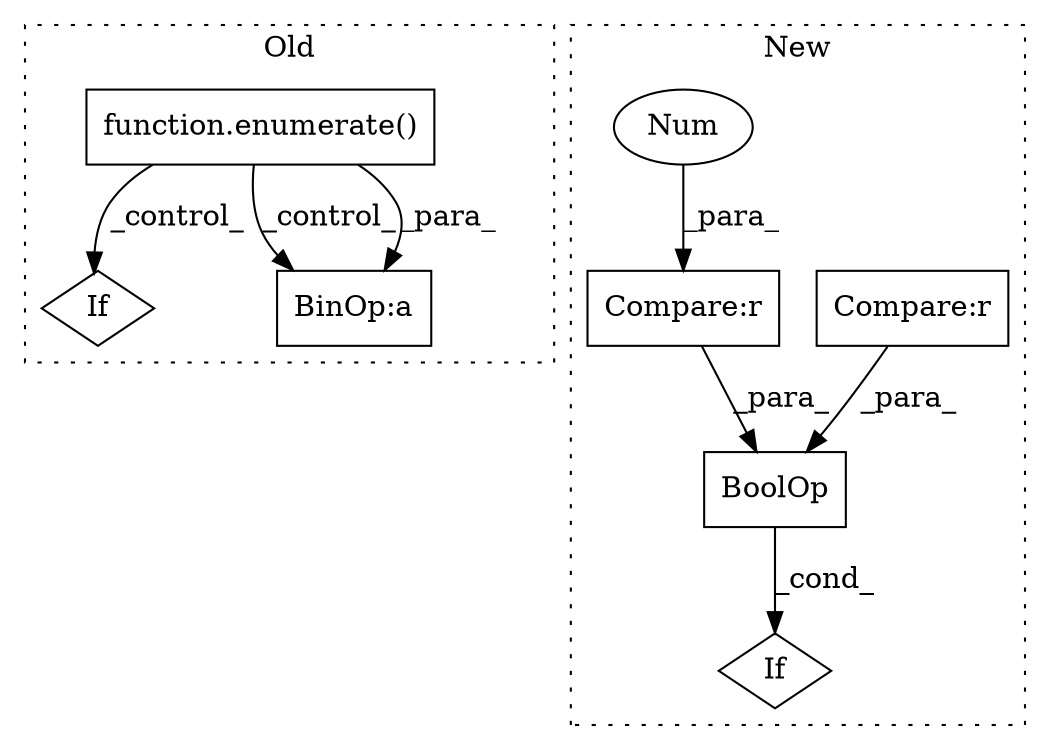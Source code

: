 digraph G {
subgraph cluster0 {
1 [label="function.enumerate()" a="75" s="3060,3111" l="10,1" shape="box"];
7 [label="If" a="96" s="3527" l="3" shape="diamond"];
8 [label="BinOp:a" a="82" s="3296" l="3" shape="box"];
label = "Old";
style="dotted";
}
subgraph cluster1 {
2 [label="BoolOp" a="72" s="4269" l="47" shape="box"];
3 [label="If" a="96" s="4266" l="3" shape="diamond"];
4 [label="Compare:r" a="40" s="4269" l="14" shape="box"];
5 [label="Compare:r" a="40" s="4287" l="29" shape="box"];
6 [label="Num" a="76" s="4282" l="1" shape="ellipse"];
label = "New";
style="dotted";
}
1 -> 7 [label="_control_"];
1 -> 8 [label="_control_"];
1 -> 8 [label="_para_"];
2 -> 3 [label="_cond_"];
4 -> 2 [label="_para_"];
5 -> 2 [label="_para_"];
6 -> 4 [label="_para_"];
}